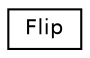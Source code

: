 digraph "Graphical Class Hierarchy"
{
 // LATEX_PDF_SIZE
  edge [fontname="Helvetica",fontsize="10",labelfontname="Helvetica",labelfontsize="10"];
  node [fontname="Helvetica",fontsize="10",shape=record];
  rankdir="LR";
  Node0 [label="Flip",height=0.2,width=0.4,color="black", fillcolor="white", style="filled",URL="$structFlip.html",tooltip=" "];
}
